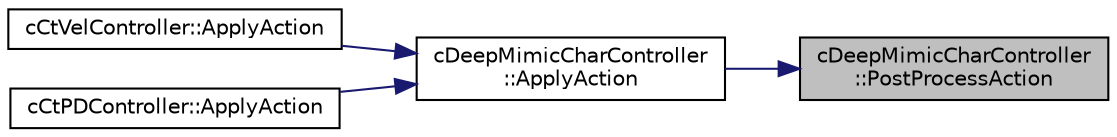 digraph "cDeepMimicCharController::PostProcessAction"
{
 // LATEX_PDF_SIZE
  edge [fontname="Helvetica",fontsize="10",labelfontname="Helvetica",labelfontsize="10"];
  node [fontname="Helvetica",fontsize="10",shape=record];
  rankdir="RL";
  Node1 [label="cDeepMimicCharController\l::PostProcessAction",height=0.2,width=0.4,color="black", fillcolor="grey75", style="filled", fontcolor="black",tooltip=" "];
  Node1 -> Node2 [dir="back",color="midnightblue",fontsize="10",style="solid",fontname="Helvetica"];
  Node2 [label="cDeepMimicCharController\l::ApplyAction",height=0.2,width=0.4,color="black", fillcolor="white", style="filled",URL="$classc_deep_mimic_char_controller.html#ac974ff5245d2b5d35d4f4d9be9c7064b",tooltip=" "];
  Node2 -> Node3 [dir="back",color="midnightblue",fontsize="10",style="solid",fontname="Helvetica"];
  Node3 [label="cCtVelController::ApplyAction",height=0.2,width=0.4,color="black", fillcolor="white", style="filled",URL="$classc_ct_vel_controller.html#a5dcf21da61c3431f0d5faed8f319e2db",tooltip=" "];
  Node2 -> Node4 [dir="back",color="midnightblue",fontsize="10",style="solid",fontname="Helvetica"];
  Node4 [label="cCtPDController::ApplyAction",height=0.2,width=0.4,color="black", fillcolor="white", style="filled",URL="$classc_ct_p_d_controller.html#ac6a97924404e769f8564132615ecdf8a",tooltip=" "];
}
